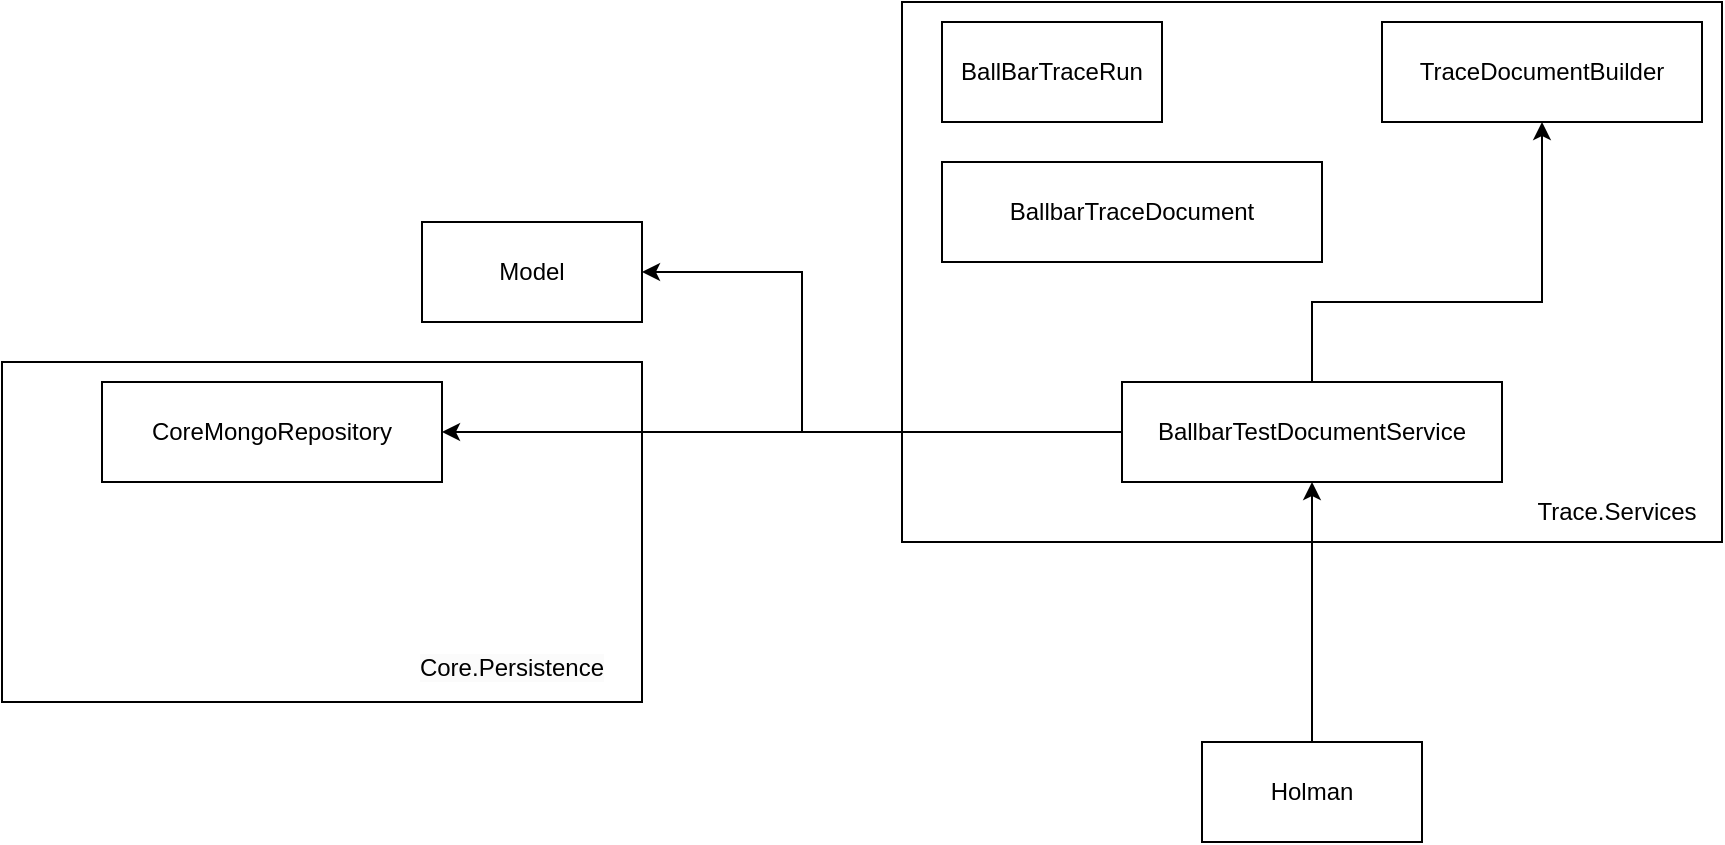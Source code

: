 <mxfile version="22.1.5" type="github">
  <diagram name="Page-1" id="ZxhnkCtUmw7BvyLmn_8f">
    <mxGraphModel dx="1869" dy="535" grid="1" gridSize="10" guides="1" tooltips="1" connect="1" arrows="1" fold="1" page="1" pageScale="1" pageWidth="827" pageHeight="1169" math="0" shadow="0">
      <root>
        <mxCell id="0" />
        <mxCell id="1" parent="0" />
        <mxCell id="T0qJar71LzFv2jBb5AW3-1" value="Model" style="html=1;whiteSpace=wrap;" vertex="1" parent="1">
          <mxGeometry y="160" width="110" height="50" as="geometry" />
        </mxCell>
        <mxCell id="T0qJar71LzFv2jBb5AW3-2" value="" style="html=1;whiteSpace=wrap;" vertex="1" parent="1">
          <mxGeometry x="240" y="50" width="410" height="270" as="geometry" />
        </mxCell>
        <mxCell id="T0qJar71LzFv2jBb5AW3-12" style="edgeStyle=orthogonalEdgeStyle;rounded=0;orthogonalLoop=1;jettySize=auto;html=1;" edge="1" parent="1" source="T0qJar71LzFv2jBb5AW3-4" target="T0qJar71LzFv2jBb5AW3-8">
          <mxGeometry relative="1" as="geometry" />
        </mxCell>
        <mxCell id="T0qJar71LzFv2jBb5AW3-4" value="Holman" style="html=1;whiteSpace=wrap;" vertex="1" parent="1">
          <mxGeometry x="390" y="420" width="110" height="50" as="geometry" />
        </mxCell>
        <mxCell id="T0qJar71LzFv2jBb5AW3-6" value="BallbarTraceDocument" style="html=1;whiteSpace=wrap;" vertex="1" parent="1">
          <mxGeometry x="260" y="130" width="190" height="50" as="geometry" />
        </mxCell>
        <mxCell id="T0qJar71LzFv2jBb5AW3-7" value="BallBarTraceRun" style="html=1;whiteSpace=wrap;" vertex="1" parent="1">
          <mxGeometry x="260" y="60" width="110" height="50" as="geometry" />
        </mxCell>
        <mxCell id="T0qJar71LzFv2jBb5AW3-16" style="edgeStyle=orthogonalEdgeStyle;rounded=0;orthogonalLoop=1;jettySize=auto;html=1;entryX=1;entryY=0.5;entryDx=0;entryDy=0;" edge="1" parent="1" source="T0qJar71LzFv2jBb5AW3-8" target="T0qJar71LzFv2jBb5AW3-1">
          <mxGeometry relative="1" as="geometry">
            <Array as="points">
              <mxPoint x="190" y="265" />
              <mxPoint x="190" y="185" />
            </Array>
          </mxGeometry>
        </mxCell>
        <mxCell id="T0qJar71LzFv2jBb5AW3-18" style="edgeStyle=orthogonalEdgeStyle;rounded=0;orthogonalLoop=1;jettySize=auto;html=1;" edge="1" parent="1" source="T0qJar71LzFv2jBb5AW3-8" target="T0qJar71LzFv2jBb5AW3-17">
          <mxGeometry relative="1" as="geometry">
            <Array as="points">
              <mxPoint x="445" y="200" />
              <mxPoint x="560" y="200" />
            </Array>
          </mxGeometry>
        </mxCell>
        <mxCell id="T0qJar71LzFv2jBb5AW3-8" value="BallbarTestDocumentService" style="html=1;whiteSpace=wrap;" vertex="1" parent="1">
          <mxGeometry x="350" y="240" width="190" height="50" as="geometry" />
        </mxCell>
        <mxCell id="T0qJar71LzFv2jBb5AW3-9" value="Trace.Services" style="text;html=1;strokeColor=none;fillColor=none;align=center;verticalAlign=middle;whiteSpace=wrap;rounded=0;" vertex="1" parent="1">
          <mxGeometry x="555" y="290" width="85" height="30" as="geometry" />
        </mxCell>
        <mxCell id="T0qJar71LzFv2jBb5AW3-10" value="" style="html=1;whiteSpace=wrap;" vertex="1" parent="1">
          <mxGeometry x="-210" y="230" width="320" height="170" as="geometry" />
        </mxCell>
        <mxCell id="T0qJar71LzFv2jBb5AW3-13" value="CoreMongoRepository" style="html=1;whiteSpace=wrap;" vertex="1" parent="1">
          <mxGeometry x="-160" y="240" width="170" height="50" as="geometry" />
        </mxCell>
        <mxCell id="T0qJar71LzFv2jBb5AW3-14" style="edgeStyle=orthogonalEdgeStyle;rounded=0;orthogonalLoop=1;jettySize=auto;html=1;" edge="1" parent="1" source="T0qJar71LzFv2jBb5AW3-8" target="T0qJar71LzFv2jBb5AW3-13">
          <mxGeometry relative="1" as="geometry" />
        </mxCell>
        <mxCell id="T0qJar71LzFv2jBb5AW3-15" value="&#xa;&lt;span style=&quot;color: rgb(0, 0, 0); font-family: Helvetica; font-size: 12px; font-style: normal; font-variant-ligatures: normal; font-variant-caps: normal; font-weight: 400; letter-spacing: normal; orphans: 2; text-align: center; text-indent: 0px; text-transform: none; widows: 2; word-spacing: 0px; -webkit-text-stroke-width: 0px; background-color: rgb(251, 251, 251); text-decoration-thickness: initial; text-decoration-style: initial; text-decoration-color: initial; float: none; display: inline !important;&quot;&gt;Core.Persistence&lt;/span&gt;&#xa;&#xa;" style="text;html=1;strokeColor=none;fillColor=none;align=center;verticalAlign=middle;whiteSpace=wrap;rounded=0;" vertex="1" parent="1">
          <mxGeometry x="-20" y="370" width="130" height="40" as="geometry" />
        </mxCell>
        <mxCell id="T0qJar71LzFv2jBb5AW3-17" value="TraceDocumentBuilder" style="html=1;whiteSpace=wrap;" vertex="1" parent="1">
          <mxGeometry x="480" y="60" width="160" height="50" as="geometry" />
        </mxCell>
      </root>
    </mxGraphModel>
  </diagram>
</mxfile>
